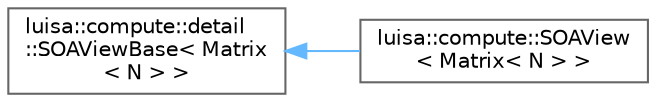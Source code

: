 digraph "类继承关系图"
{
 // LATEX_PDF_SIZE
  bgcolor="transparent";
  edge [fontname=Helvetica,fontsize=10,labelfontname=Helvetica,labelfontsize=10];
  node [fontname=Helvetica,fontsize=10,shape=box,height=0.2,width=0.4];
  rankdir="LR";
  Node0 [id="Node000000",label="luisa::compute::detail\l::SOAViewBase\< Matrix\l\< N \> \>",height=0.2,width=0.4,color="grey40", fillcolor="white", style="filled",URL="$classluisa_1_1compute_1_1detail_1_1_s_o_a_view_base.html",tooltip=" "];
  Node0 -> Node1 [id="edge5497_Node000000_Node000001",dir="back",color="steelblue1",style="solid",tooltip=" "];
  Node1 [id="Node000001",label="luisa::compute::SOAView\l\< Matrix\< N \> \>",height=0.2,width=0.4,color="grey40", fillcolor="white", style="filled",URL="$classluisa_1_1compute_1_1_s_o_a_view_3_01_matrix_3_01_n_01_4_01_4.html",tooltip=" "];
}
